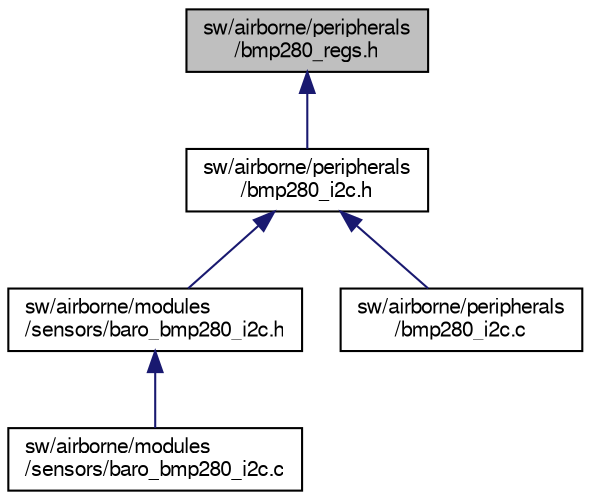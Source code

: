 digraph "sw/airborne/peripherals/bmp280_regs.h"
{
  edge [fontname="FreeSans",fontsize="10",labelfontname="FreeSans",labelfontsize="10"];
  node [fontname="FreeSans",fontsize="10",shape=record];
  Node1 [label="sw/airborne/peripherals\l/bmp280_regs.h",height=0.2,width=0.4,color="black", fillcolor="grey75", style="filled", fontcolor="black"];
  Node1 -> Node2 [dir="back",color="midnightblue",fontsize="10",style="solid",fontname="FreeSans"];
  Node2 [label="sw/airborne/peripherals\l/bmp280_i2c.h",height=0.2,width=0.4,color="black", fillcolor="white", style="filled",URL="$bmp280__i2c_8h.html",tooltip="Sensor driver for BMP280 sensor via I2C. "];
  Node2 -> Node3 [dir="back",color="midnightblue",fontsize="10",style="solid",fontname="FreeSans"];
  Node3 [label="sw/airborne/modules\l/sensors/baro_bmp280_i2c.h",height=0.2,width=0.4,color="black", fillcolor="white", style="filled",URL="$baro__bmp280__i2c_8h.html",tooltip="Bosch BMP280 I2C sensor interface. "];
  Node3 -> Node4 [dir="back",color="midnightblue",fontsize="10",style="solid",fontname="FreeSans"];
  Node4 [label="sw/airborne/modules\l/sensors/baro_bmp280_i2c.c",height=0.2,width=0.4,color="black", fillcolor="white", style="filled",URL="$baro__bmp280__i2c_8c.html",tooltip="Bosch BMP280 I2C sensor interface. "];
  Node2 -> Node5 [dir="back",color="midnightblue",fontsize="10",style="solid",fontname="FreeSans"];
  Node5 [label="sw/airborne/peripherals\l/bmp280_i2c.c",height=0.2,width=0.4,color="black", fillcolor="white", style="filled",URL="$bmp280__i2c_8c.html",tooltip="Sensor driver for BMP280 sensor via I2C. "];
}
